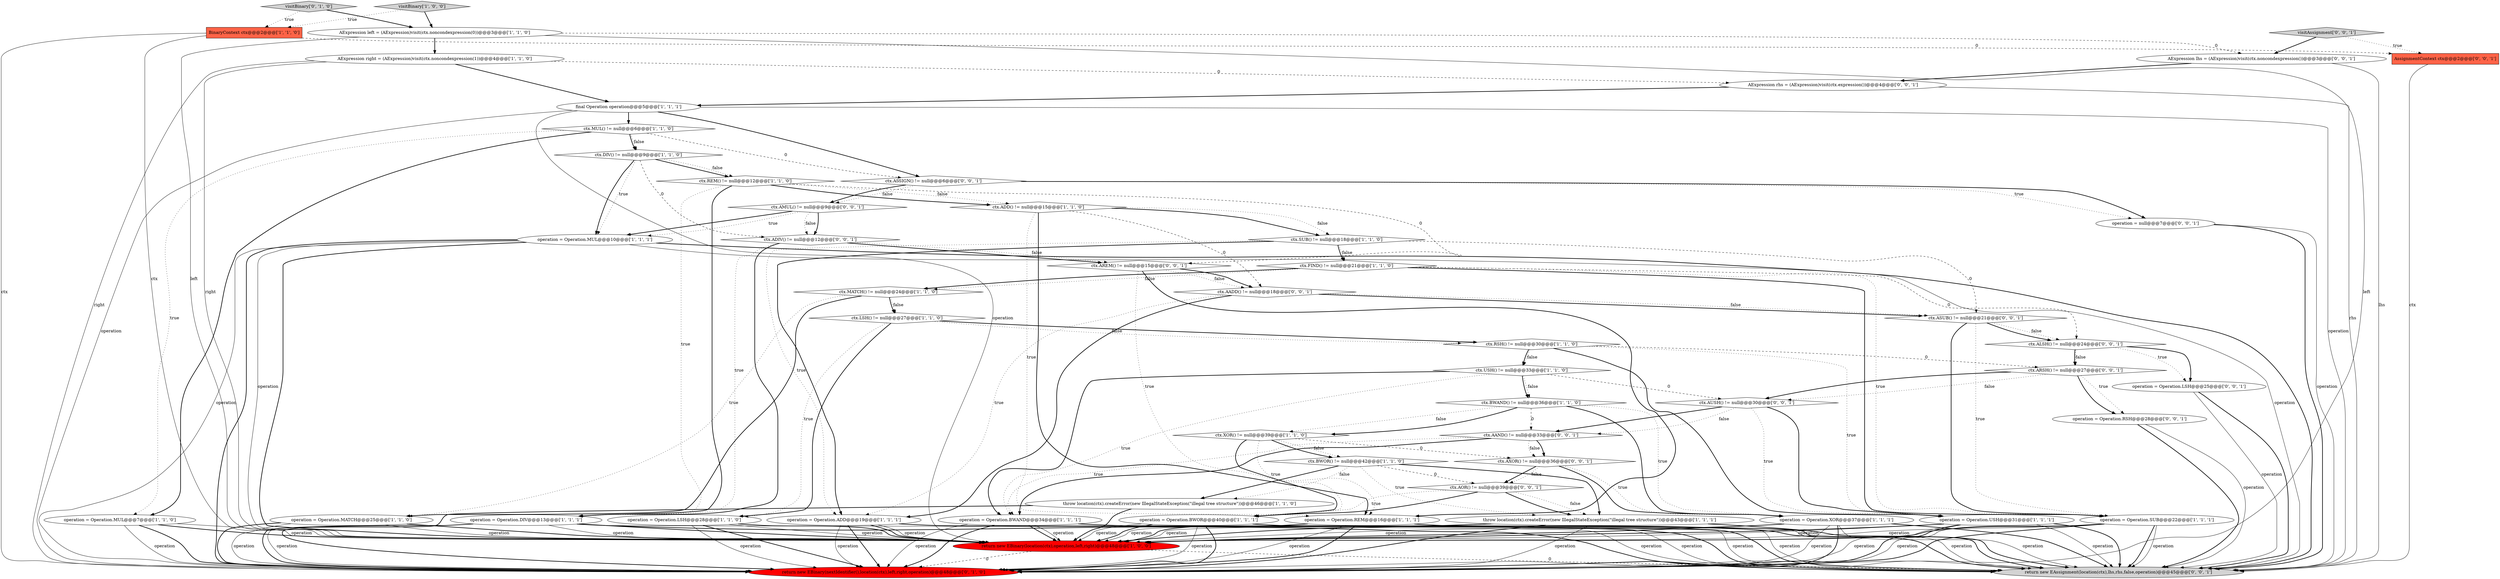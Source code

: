 digraph {
7 [style = filled, label = "operation = Operation.MUL@@@10@@@['1', '1', '1']", fillcolor = white, shape = ellipse image = "AAA0AAABBB1BBB"];
16 [style = filled, label = "operation = Operation.BWAND@@@34@@@['1', '1', '1']", fillcolor = white, shape = ellipse image = "AAA0AAABBB1BBB"];
36 [style = filled, label = "ctx.ADIV() != null@@@12@@@['0', '0', '1']", fillcolor = white, shape = diamond image = "AAA0AAABBB3BBB"];
19 [style = filled, label = "ctx.BWAND() != null@@@36@@@['1', '1', '0']", fillcolor = white, shape = diamond image = "AAA0AAABBB1BBB"];
18 [style = filled, label = "operation = Operation.USH@@@31@@@['1', '1', '1']", fillcolor = white, shape = ellipse image = "AAA0AAABBB1BBB"];
45 [style = filled, label = "AssignmentContext ctx@@@2@@@['0', '0', '1']", fillcolor = tomato, shape = box image = "AAA0AAABBB3BBB"];
52 [style = filled, label = "ctx.AMUL() != null@@@9@@@['0', '0', '1']", fillcolor = white, shape = diamond image = "AAA0AAABBB3BBB"];
53 [style = filled, label = "ctx.AOR() != null@@@39@@@['0', '0', '1']", fillcolor = white, shape = diamond image = "AAA0AAABBB3BBB"];
9 [style = filled, label = "final Operation operation@@@5@@@['1', '1', '1']", fillcolor = white, shape = ellipse image = "AAA0AAABBB1BBB"];
31 [style = filled, label = "ctx.ADD() != null@@@15@@@['1', '1', '0']", fillcolor = white, shape = diamond image = "AAA0AAABBB1BBB"];
20 [style = filled, label = "ctx.MUL() != null@@@6@@@['1', '1', '0']", fillcolor = white, shape = diamond image = "AAA0AAABBB1BBB"];
22 [style = filled, label = "operation = Operation.REM@@@16@@@['1', '1', '1']", fillcolor = white, shape = ellipse image = "AAA0AAABBB1BBB"];
29 [style = filled, label = "return new EBinary(location(ctx),operation,left,right)@@@48@@@['1', '0', '0']", fillcolor = red, shape = ellipse image = "AAA1AAABBB1BBB"];
23 [style = filled, label = "ctx.SUB() != null@@@18@@@['1', '1', '0']", fillcolor = white, shape = diamond image = "AAA0AAABBB1BBB"];
12 [style = filled, label = "operation = Operation.MATCH@@@25@@@['1', '1', '0']", fillcolor = white, shape = ellipse image = "AAA0AAABBB1BBB"];
32 [style = filled, label = "ctx.FIND() != null@@@21@@@['1', '1', '0']", fillcolor = white, shape = diamond image = "AAA0AAABBB1BBB"];
43 [style = filled, label = "ctx.AADD() != null@@@18@@@['0', '0', '1']", fillcolor = white, shape = diamond image = "AAA0AAABBB3BBB"];
13 [style = filled, label = "BinaryContext ctx@@@2@@@['1', '1', '0']", fillcolor = tomato, shape = box image = "AAA0AAABBB1BBB"];
51 [style = filled, label = "ctx.ASSIGN() != null@@@6@@@['0', '0', '1']", fillcolor = white, shape = diamond image = "AAA0AAABBB3BBB"];
2 [style = filled, label = "AExpression right = (AExpression)visit(ctx.noncondexpression(1))@@@4@@@['1', '1', '0']", fillcolor = white, shape = ellipse image = "AAA0AAABBB1BBB"];
42 [style = filled, label = "operation = Operation.RSH@@@28@@@['0', '0', '1']", fillcolor = white, shape = ellipse image = "AAA0AAABBB3BBB"];
0 [style = filled, label = "operation = Operation.SUB@@@22@@@['1', '1', '1']", fillcolor = white, shape = ellipse image = "AAA0AAABBB1BBB"];
25 [style = filled, label = "AExpression left = (AExpression)visit(ctx.noncondexpression(0))@@@3@@@['1', '1', '0']", fillcolor = white, shape = ellipse image = "AAA0AAABBB1BBB"];
27 [style = filled, label = "ctx.MATCH() != null@@@24@@@['1', '1', '0']", fillcolor = white, shape = diamond image = "AAA0AAABBB1BBB"];
15 [style = filled, label = "ctx.RSH() != null@@@30@@@['1', '1', '0']", fillcolor = white, shape = diamond image = "AAA0AAABBB1BBB"];
21 [style = filled, label = "ctx.XOR() != null@@@39@@@['1', '1', '0']", fillcolor = white, shape = diamond image = "AAA0AAABBB1BBB"];
1 [style = filled, label = "operation = Operation.LSH@@@28@@@['1', '1', '0']", fillcolor = white, shape = ellipse image = "AAA0AAABBB1BBB"];
17 [style = filled, label = "throw location(ctx).createError(new IllegalStateException(\"illegal tree structure\"))@@@46@@@['1', '1', '0']", fillcolor = white, shape = ellipse image = "AAA0AAABBB1BBB"];
6 [style = filled, label = "ctx.BWOR() != null@@@42@@@['1', '1', '0']", fillcolor = white, shape = diamond image = "AAA0AAABBB1BBB"];
30 [style = filled, label = "operation = Operation.XOR@@@37@@@['1', '1', '1']", fillcolor = white, shape = ellipse image = "AAA0AAABBB1BBB"];
39 [style = filled, label = "ctx.AUSH() != null@@@30@@@['0', '0', '1']", fillcolor = white, shape = diamond image = "AAA0AAABBB3BBB"];
40 [style = filled, label = "return new EAssignment(location(ctx),lhs,rhs,false,operation)@@@45@@@['0', '0', '1']", fillcolor = lightgray, shape = ellipse image = "AAA0AAABBB3BBB"];
46 [style = filled, label = "operation = null@@@7@@@['0', '0', '1']", fillcolor = white, shape = ellipse image = "AAA0AAABBB3BBB"];
48 [style = filled, label = "ctx.ARSH() != null@@@27@@@['0', '0', '1']", fillcolor = white, shape = diamond image = "AAA0AAABBB3BBB"];
34 [style = filled, label = "visitBinary['0', '1', '0']", fillcolor = lightgray, shape = diamond image = "AAA0AAABBB2BBB"];
50 [style = filled, label = "ctx.ALSH() != null@@@24@@@['0', '0', '1']", fillcolor = white, shape = diamond image = "AAA0AAABBB3BBB"];
5 [style = filled, label = "ctx.USH() != null@@@33@@@['1', '1', '0']", fillcolor = white, shape = diamond image = "AAA0AAABBB1BBB"];
28 [style = filled, label = "ctx.DIV() != null@@@9@@@['1', '1', '0']", fillcolor = white, shape = diamond image = "AAA0AAABBB1BBB"];
47 [style = filled, label = "ctx.AREM() != null@@@15@@@['0', '0', '1']", fillcolor = white, shape = diamond image = "AAA0AAABBB3BBB"];
24 [style = filled, label = "visitBinary['1', '0', '0']", fillcolor = lightgray, shape = diamond image = "AAA0AAABBB1BBB"];
41 [style = filled, label = "visitAssignment['0', '0', '1']", fillcolor = lightgray, shape = diamond image = "AAA0AAABBB3BBB"];
35 [style = filled, label = "AExpression rhs = (AExpression)visit(ctx.expression())@@@4@@@['0', '0', '1']", fillcolor = white, shape = ellipse image = "AAA0AAABBB3BBB"];
14 [style = filled, label = "ctx.REM() != null@@@12@@@['1', '1', '0']", fillcolor = white, shape = diamond image = "AAA0AAABBB1BBB"];
8 [style = filled, label = "operation = Operation.MUL@@@7@@@['1', '1', '0']", fillcolor = white, shape = ellipse image = "AAA0AAABBB1BBB"];
54 [style = filled, label = "ctx.AAND() != null@@@33@@@['0', '0', '1']", fillcolor = white, shape = diamond image = "AAA0AAABBB3BBB"];
11 [style = filled, label = "throw location(ctx).createError(new IllegalStateException(\"illegal tree structure\"))@@@43@@@['1', '1', '1']", fillcolor = white, shape = ellipse image = "AAA0AAABBB1BBB"];
26 [style = filled, label = "ctx.LSH() != null@@@27@@@['1', '1', '0']", fillcolor = white, shape = diamond image = "AAA0AAABBB1BBB"];
33 [style = filled, label = "return new EBinary(nextIdentifier(),location(ctx),left,right,operation)@@@48@@@['0', '1', '0']", fillcolor = red, shape = ellipse image = "AAA1AAABBB2BBB"];
37 [style = filled, label = "ctx.ASUB() != null@@@21@@@['0', '0', '1']", fillcolor = white, shape = diamond image = "AAA0AAABBB3BBB"];
4 [style = filled, label = "operation = Operation.ADD@@@19@@@['1', '1', '1']", fillcolor = white, shape = ellipse image = "AAA0AAABBB1BBB"];
10 [style = filled, label = "operation = Operation.DIV@@@13@@@['1', '1', '1']", fillcolor = white, shape = ellipse image = "AAA0AAABBB1BBB"];
44 [style = filled, label = "operation = Operation.LSH@@@25@@@['0', '0', '1']", fillcolor = white, shape = ellipse image = "AAA0AAABBB3BBB"];
49 [style = filled, label = "AExpression lhs = (AExpression)visit(ctx.noncondexpression())@@@3@@@['0', '0', '1']", fillcolor = white, shape = ellipse image = "AAA0AAABBB3BBB"];
38 [style = filled, label = "ctx.AXOR() != null@@@36@@@['0', '0', '1']", fillcolor = white, shape = diamond image = "AAA0AAABBB3BBB"];
3 [style = filled, label = "operation = Operation.BWOR@@@40@@@['1', '1', '1']", fillcolor = white, shape = ellipse image = "AAA0AAABBB1BBB"];
18->40 [style = solid, label="operation"];
37->0 [style = bold, label=""];
30->40 [style = solid, label="operation"];
9->40 [style = solid, label="operation"];
25->33 [style = solid, label="left"];
32->0 [style = bold, label=""];
50->44 [style = bold, label=""];
32->0 [style = dotted, label="true"];
7->29 [style = solid, label="operation"];
22->33 [style = solid, label="operation"];
11->29 [style = solid, label="operation"];
39->18 [style = dotted, label="true"];
39->54 [style = dotted, label="false"];
31->43 [style = dashed, label="0"];
11->29 [style = bold, label=""];
39->54 [style = bold, label=""];
53->11 [style = bold, label=""];
7->40 [style = solid, label="operation"];
51->52 [style = dotted, label="false"];
30->29 [style = bold, label=""];
13->33 [style = solid, label="ctx"];
48->39 [style = bold, label=""];
28->14 [style = bold, label=""];
47->43 [style = dotted, label="false"];
43->4 [style = bold, label=""];
39->18 [style = bold, label=""];
47->22 [style = bold, label=""];
13->45 [style = dashed, label="0"];
1->33 [style = bold, label=""];
38->30 [style = bold, label=""];
3->33 [style = solid, label="operation"];
23->4 [style = dotted, label="true"];
54->16 [style = bold, label=""];
14->31 [style = dotted, label="false"];
0->29 [style = solid, label="operation"];
28->36 [style = dashed, label="0"];
6->11 [style = bold, label=""];
28->7 [style = dotted, label="true"];
26->15 [style = bold, label=""];
25->29 [style = solid, label="left"];
53->3 [style = dotted, label="true"];
11->33 [style = bold, label=""];
3->29 [style = solid, label="operation"];
30->40 [style = bold, label=""];
18->33 [style = solid, label="operation"];
0->40 [style = bold, label=""];
53->11 [style = dotted, label="false"];
16->40 [style = solid, label="operation"];
6->11 [style = dotted, label="true"];
0->33 [style = solid, label="operation"];
54->38 [style = bold, label=""];
3->40 [style = solid, label="operation"];
10->29 [style = solid, label="operation"];
21->3 [style = bold, label=""];
7->29 [style = bold, label=""];
8->33 [style = solid, label="operation"];
10->33 [style = solid, label="operation"];
21->6 [style = dotted, label="false"];
10->40 [style = solid, label="operation"];
31->22 [style = dotted, label="true"];
13->29 [style = solid, label="ctx"];
22->33 [style = bold, label=""];
9->33 [style = solid, label="operation"];
16->40 [style = bold, label=""];
9->51 [style = bold, label=""];
34->13 [style = dotted, label="true"];
0->40 [style = solid, label="operation"];
27->12 [style = bold, label=""];
48->39 [style = dotted, label="false"];
19->54 [style = dashed, label="0"];
28->14 [style = dotted, label="false"];
26->1 [style = bold, label=""];
16->29 [style = bold, label=""];
15->18 [style = dotted, label="true"];
50->44 [style = dotted, label="true"];
14->47 [style = dashed, label="0"];
38->53 [style = bold, label=""];
14->10 [style = bold, label=""];
29->33 [style = dashed, label="0"];
12->29 [style = solid, label="operation"];
0->29 [style = bold, label=""];
47->43 [style = bold, label=""];
41->49 [style = bold, label=""];
5->39 [style = dashed, label="0"];
3->33 [style = bold, label=""];
2->9 [style = bold, label=""];
6->53 [style = dashed, label="0"];
43->4 [style = dotted, label="true"];
25->2 [style = bold, label=""];
49->40 [style = solid, label="lhs"];
42->40 [style = bold, label=""];
45->40 [style = solid, label="ctx"];
26->15 [style = dotted, label="false"];
7->33 [style = bold, label=""];
20->8 [style = bold, label=""];
12->29 [style = bold, label=""];
16->33 [style = bold, label=""];
26->1 [style = dotted, label="true"];
54->38 [style = dotted, label="false"];
46->40 [style = solid, label="operation"];
12->33 [style = bold, label=""];
19->21 [style = dotted, label="false"];
9->29 [style = solid, label="operation"];
52->7 [style = bold, label=""];
30->33 [style = solid, label="operation"];
52->36 [style = bold, label=""];
46->40 [style = bold, label=""];
38->53 [style = dotted, label="false"];
1->33 [style = solid, label="operation"];
22->40 [style = solid, label="operation"];
22->29 [style = solid, label="operation"];
3->29 [style = bold, label=""];
44->40 [style = solid, label="operation"];
27->26 [style = bold, label=""];
24->13 [style = dotted, label="true"];
6->17 [style = bold, label=""];
8->33 [style = bold, label=""];
50->48 [style = dotted, label="false"];
30->33 [style = bold, label=""];
8->29 [style = solid, label="operation"];
49->35 [style = bold, label=""];
35->9 [style = bold, label=""];
2->33 [style = solid, label="right"];
2->35 [style = dashed, label="0"];
18->40 [style = bold, label=""];
18->33 [style = bold, label=""];
22->29 [style = bold, label=""];
23->32 [style = bold, label=""];
32->27 [style = dotted, label="false"];
32->27 [style = bold, label=""];
9->20 [style = bold, label=""];
15->48 [style = dashed, label="0"];
1->29 [style = solid, label="operation"];
12->33 [style = solid, label="operation"];
4->29 [style = bold, label=""];
15->5 [style = dotted, label="false"];
21->38 [style = dashed, label="0"];
51->52 [style = bold, label=""];
50->48 [style = bold, label=""];
4->33 [style = bold, label=""];
19->30 [style = dotted, label="true"];
25->49 [style = dashed, label="0"];
23->37 [style = dashed, label="0"];
52->7 [style = dotted, label="true"];
38->30 [style = dotted, label="true"];
5->16 [style = bold, label=""];
5->19 [style = bold, label=""];
4->40 [style = solid, label="operation"];
4->29 [style = solid, label="operation"];
4->33 [style = solid, label="operation"];
2->29 [style = solid, label="right"];
27->26 [style = dotted, label="false"];
47->22 [style = dotted, label="true"];
24->25 [style = bold, label=""];
37->0 [style = dotted, label="true"];
32->50 [style = dashed, label="0"];
30->29 [style = solid, label="operation"];
14->31 [style = bold, label=""];
5->16 [style = dotted, label="true"];
23->32 [style = dotted, label="false"];
16->33 [style = solid, label="operation"];
10->40 [style = bold, label=""];
21->3 [style = dotted, label="true"];
52->36 [style = dotted, label="false"];
29->40 [style = dashed, label="0"];
6->17 [style = dotted, label="false"];
10->33 [style = bold, label=""];
20->28 [style = dotted, label="false"];
1->29 [style = bold, label=""];
42->40 [style = solid, label="operation"];
31->23 [style = dotted, label="false"];
7->40 [style = bold, label=""];
22->40 [style = bold, label=""];
36->10 [style = bold, label=""];
19->21 [style = bold, label=""];
4->40 [style = bold, label=""];
36->47 [style = bold, label=""];
34->25 [style = bold, label=""];
16->29 [style = solid, label="operation"];
31->23 [style = bold, label=""];
31->22 [style = bold, label=""];
11->33 [style = solid, label="operation"];
5->19 [style = dotted, label="false"];
37->50 [style = dotted, label="false"];
21->6 [style = bold, label=""];
3->40 [style = bold, label=""];
20->51 [style = dashed, label="0"];
20->8 [style = dotted, label="true"];
48->42 [style = dotted, label="true"];
53->3 [style = bold, label=""];
20->28 [style = bold, label=""];
28->7 [style = bold, label=""];
23->4 [style = bold, label=""];
44->40 [style = bold, label=""];
36->47 [style = dotted, label="false"];
17->33 [style = bold, label=""];
7->33 [style = solid, label="operation"];
43->37 [style = bold, label=""];
54->16 [style = dotted, label="true"];
27->12 [style = dotted, label="true"];
48->42 [style = bold, label=""];
11->40 [style = bold, label=""];
15->18 [style = bold, label=""];
51->46 [style = bold, label=""];
14->10 [style = dotted, label="true"];
41->45 [style = dotted, label="true"];
15->5 [style = bold, label=""];
36->10 [style = dotted, label="true"];
18->29 [style = bold, label=""];
0->33 [style = bold, label=""];
10->29 [style = bold, label=""];
35->40 [style = solid, label="rhs"];
43->37 [style = dotted, label="false"];
18->29 [style = solid, label="operation"];
17->29 [style = bold, label=""];
8->29 [style = bold, label=""];
51->46 [style = dotted, label="true"];
37->50 [style = bold, label=""];
19->30 [style = bold, label=""];
}

